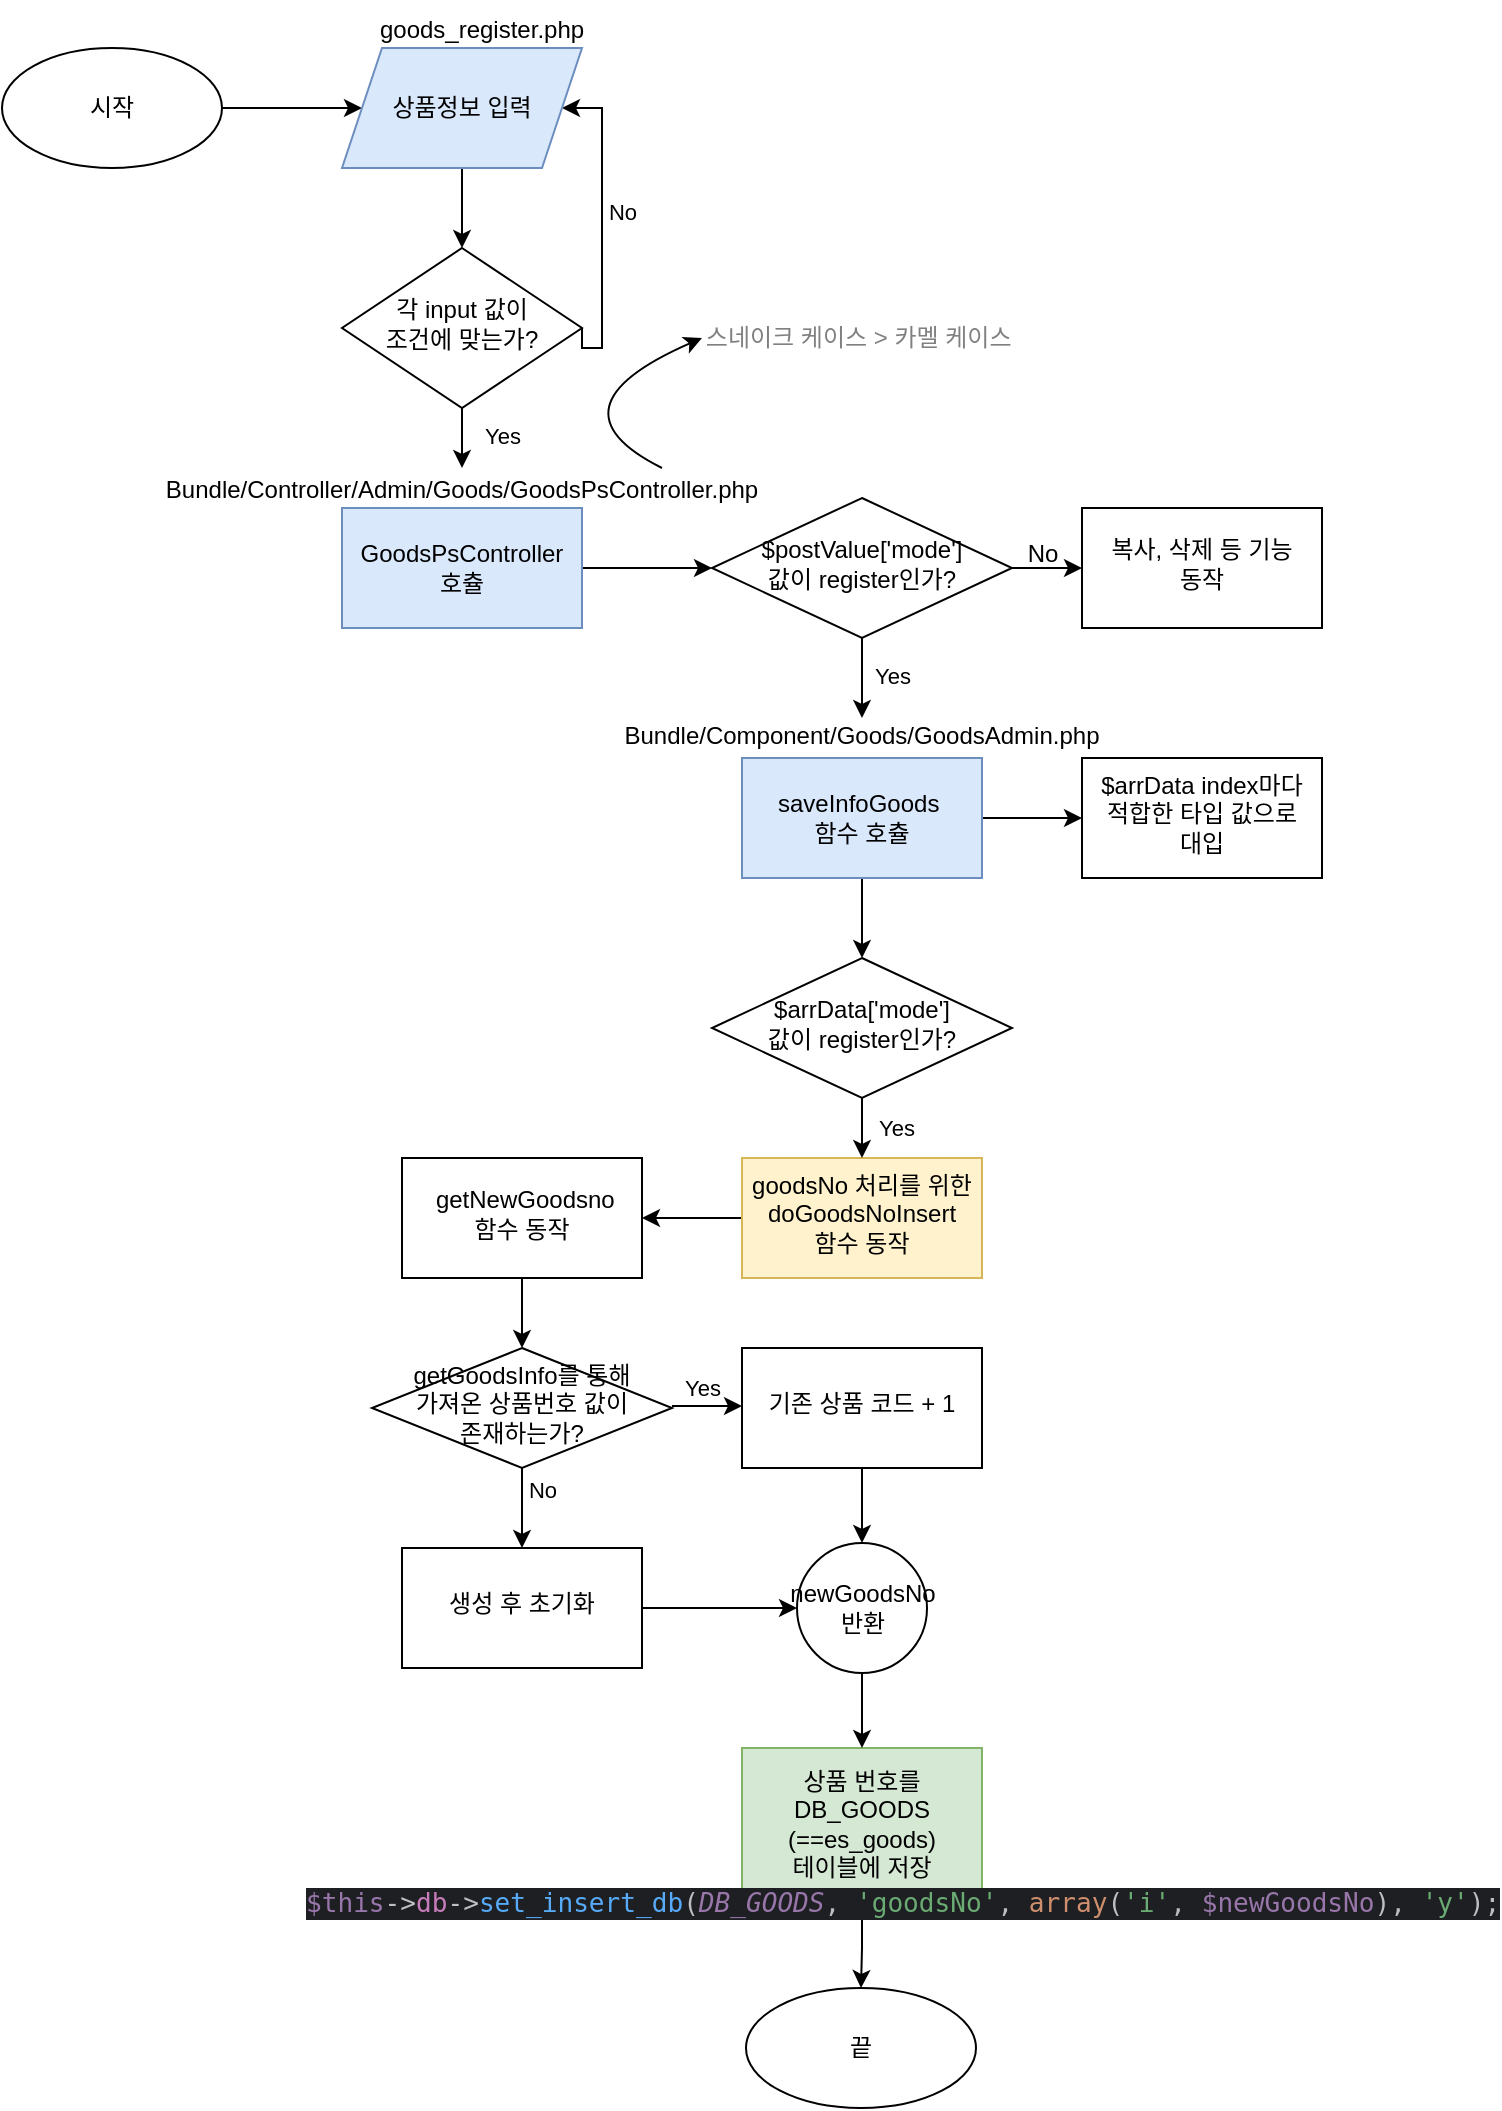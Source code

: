 <mxfile version="21.6.9" type="github">
  <diagram id="C5RBs43oDa-KdzZeNtuy" name="Page-1">
    <mxGraphModel dx="3165" dy="1565" grid="1" gridSize="10" guides="1" tooltips="1" connect="1" arrows="1" fold="1" page="1" pageScale="1" pageWidth="827" pageHeight="1169" math="0" shadow="0">
      <root>
        <mxCell id="WIyWlLk6GJQsqaUBKTNV-0" />
        <mxCell id="WIyWlLk6GJQsqaUBKTNV-1" parent="WIyWlLk6GJQsqaUBKTNV-0" />
        <mxCell id="4txpGATy8WF8CyshaqeH-10" style="edgeStyle=orthogonalEdgeStyle;rounded=0;orthogonalLoop=1;jettySize=auto;html=1;exitX=1;exitY=0.5;exitDx=0;exitDy=0;entryX=1;entryY=0.5;entryDx=0;entryDy=0;" edge="1" parent="WIyWlLk6GJQsqaUBKTNV-1" source="WIyWlLk6GJQsqaUBKTNV-6" target="4txpGATy8WF8CyshaqeH-4">
          <mxGeometry relative="1" as="geometry">
            <Array as="points">
              <mxPoint x="359" y="232" />
              <mxPoint x="359" y="112" />
            </Array>
          </mxGeometry>
        </mxCell>
        <mxCell id="4txpGATy8WF8CyshaqeH-38" value="No" style="edgeLabel;html=1;align=center;verticalAlign=middle;resizable=0;points=[];" vertex="1" connectable="0" parent="4txpGATy8WF8CyshaqeH-10">
          <mxGeometry x="0.107" y="-3" relative="1" as="geometry">
            <mxPoint x="7" as="offset" />
          </mxGeometry>
        </mxCell>
        <mxCell id="4txpGATy8WF8CyshaqeH-16" style="edgeStyle=orthogonalEdgeStyle;rounded=0;orthogonalLoop=1;jettySize=auto;html=1;exitX=0.5;exitY=1;exitDx=0;exitDy=0;" edge="1" parent="WIyWlLk6GJQsqaUBKTNV-1" source="WIyWlLk6GJQsqaUBKTNV-6">
          <mxGeometry relative="1" as="geometry">
            <mxPoint x="289" y="292" as="targetPoint" />
          </mxGeometry>
        </mxCell>
        <mxCell id="4txpGATy8WF8CyshaqeH-37" value="Yes" style="edgeLabel;html=1;align=center;verticalAlign=middle;resizable=0;points=[];" vertex="1" connectable="0" parent="4txpGATy8WF8CyshaqeH-16">
          <mxGeometry x="-0.1" y="-1" relative="1" as="geometry">
            <mxPoint x="21" as="offset" />
          </mxGeometry>
        </mxCell>
        <mxCell id="WIyWlLk6GJQsqaUBKTNV-6" value="각 input 값이 &lt;br&gt;조건에 맞는가?" style="rhombus;whiteSpace=wrap;html=1;shadow=0;fontFamily=Helvetica;fontSize=12;align=center;strokeWidth=1;spacing=6;spacingTop=-4;" parent="WIyWlLk6GJQsqaUBKTNV-1" vertex="1">
          <mxGeometry x="229" y="182" width="120" height="80" as="geometry" />
        </mxCell>
        <mxCell id="4txpGATy8WF8CyshaqeH-0" value="goods_register.php" style="text;html=1;strokeColor=none;fillColor=none;align=center;verticalAlign=middle;whiteSpace=wrap;rounded=0;" vertex="1" parent="WIyWlLk6GJQsqaUBKTNV-1">
          <mxGeometry x="269" y="58" width="60" height="30" as="geometry" />
        </mxCell>
        <mxCell id="4txpGATy8WF8CyshaqeH-8" value="" style="edgeStyle=orthogonalEdgeStyle;rounded=0;orthogonalLoop=1;jettySize=auto;html=1;" edge="1" parent="WIyWlLk6GJQsqaUBKTNV-1" source="4txpGATy8WF8CyshaqeH-2" target="4txpGATy8WF8CyshaqeH-4">
          <mxGeometry relative="1" as="geometry" />
        </mxCell>
        <mxCell id="4txpGATy8WF8CyshaqeH-2" value="시작" style="ellipse;whiteSpace=wrap;html=1;" vertex="1" parent="WIyWlLk6GJQsqaUBKTNV-1">
          <mxGeometry x="59" y="82" width="110" height="60" as="geometry" />
        </mxCell>
        <mxCell id="4txpGATy8WF8CyshaqeH-9" style="edgeStyle=orthogonalEdgeStyle;rounded=0;orthogonalLoop=1;jettySize=auto;html=1;exitX=0.5;exitY=1;exitDx=0;exitDy=0;entryX=0.5;entryY=0;entryDx=0;entryDy=0;" edge="1" parent="WIyWlLk6GJQsqaUBKTNV-1" source="4txpGATy8WF8CyshaqeH-4" target="WIyWlLk6GJQsqaUBKTNV-6">
          <mxGeometry relative="1" as="geometry" />
        </mxCell>
        <mxCell id="4txpGATy8WF8CyshaqeH-4" value="상품정보 입력" style="shape=parallelogram;perimeter=parallelogramPerimeter;whiteSpace=wrap;html=1;fixedSize=1;fillColor=#dae8fc;strokeColor=#6c8ebf;" vertex="1" parent="WIyWlLk6GJQsqaUBKTNV-1">
          <mxGeometry x="229" y="82" width="120" height="60" as="geometry" />
        </mxCell>
        <mxCell id="4txpGATy8WF8CyshaqeH-33" style="edgeStyle=orthogonalEdgeStyle;rounded=0;orthogonalLoop=1;jettySize=auto;html=1;exitX=1;exitY=0.5;exitDx=0;exitDy=0;entryX=0;entryY=0.5;entryDx=0;entryDy=0;" edge="1" parent="WIyWlLk6GJQsqaUBKTNV-1" source="4txpGATy8WF8CyshaqeH-15" target="4txpGATy8WF8CyshaqeH-22">
          <mxGeometry relative="1" as="geometry" />
        </mxCell>
        <mxCell id="4txpGATy8WF8CyshaqeH-15" value="GoodsPsController &lt;br&gt;호츌" style="rounded=0;whiteSpace=wrap;html=1;fillColor=#dae8fc;strokeColor=#6c8ebf;" vertex="1" parent="WIyWlLk6GJQsqaUBKTNV-1">
          <mxGeometry x="229" y="312" width="120" height="60" as="geometry" />
        </mxCell>
        <mxCell id="4txpGATy8WF8CyshaqeH-17" value="Bundle/Controller/Admin/Goods/GoodsPsController.php" style="text;html=1;strokeColor=none;fillColor=none;align=center;verticalAlign=middle;whiteSpace=wrap;rounded=0;" vertex="1" parent="WIyWlLk6GJQsqaUBKTNV-1">
          <mxGeometry x="259" y="288" width="60" height="30" as="geometry" />
        </mxCell>
        <mxCell id="4txpGATy8WF8CyshaqeH-19" value="스네이크 케이스 &amp;gt; 카멜 케이스&amp;nbsp;" style="text;html=1;strokeColor=none;fillColor=none;align=center;verticalAlign=middle;whiteSpace=wrap;rounded=0;fontColor=#808080;" vertex="1" parent="WIyWlLk6GJQsqaUBKTNV-1">
          <mxGeometry x="409" y="212" width="160" height="30" as="geometry" />
        </mxCell>
        <mxCell id="4txpGATy8WF8CyshaqeH-20" value="" style="curved=1;endArrow=classic;html=1;rounded=0;fontColor=#808080;" edge="1" parent="WIyWlLk6GJQsqaUBKTNV-1">
          <mxGeometry width="50" height="50" relative="1" as="geometry">
            <mxPoint x="389" y="292" as="sourcePoint" />
            <mxPoint x="409" y="227" as="targetPoint" />
            <Array as="points">
              <mxPoint x="329" y="262" />
            </Array>
          </mxGeometry>
        </mxCell>
        <mxCell id="4txpGATy8WF8CyshaqeH-26" style="edgeStyle=orthogonalEdgeStyle;rounded=0;orthogonalLoop=1;jettySize=auto;html=1;exitX=0.5;exitY=1;exitDx=0;exitDy=0;" edge="1" parent="WIyWlLk6GJQsqaUBKTNV-1" source="4txpGATy8WF8CyshaqeH-22">
          <mxGeometry relative="1" as="geometry">
            <mxPoint x="489" y="417" as="targetPoint" />
          </mxGeometry>
        </mxCell>
        <mxCell id="4txpGATy8WF8CyshaqeH-36" value="Yes" style="edgeLabel;html=1;align=center;verticalAlign=middle;resizable=0;points=[];" vertex="1" connectable="0" parent="4txpGATy8WF8CyshaqeH-26">
          <mxGeometry x="-0.086" relative="1" as="geometry">
            <mxPoint x="15" as="offset" />
          </mxGeometry>
        </mxCell>
        <mxCell id="4txpGATy8WF8CyshaqeH-28" value="" style="edgeStyle=orthogonalEdgeStyle;rounded=0;orthogonalLoop=1;jettySize=auto;html=1;" edge="1" parent="WIyWlLk6GJQsqaUBKTNV-1" source="4txpGATy8WF8CyshaqeH-22" target="4txpGATy8WF8CyshaqeH-27">
          <mxGeometry relative="1" as="geometry" />
        </mxCell>
        <mxCell id="4txpGATy8WF8CyshaqeH-22" value="$postValue[&#39;mode&#39;] &lt;br&gt;값이 register인가?" style="rhombus;whiteSpace=wrap;html=1;shadow=0;fontFamily=Helvetica;fontSize=12;align=center;strokeWidth=1;spacing=6;spacingTop=-4;" vertex="1" parent="WIyWlLk6GJQsqaUBKTNV-1">
          <mxGeometry x="414" y="307" width="150" height="70" as="geometry" />
        </mxCell>
        <mxCell id="4txpGATy8WF8CyshaqeH-42" value="" style="edgeStyle=orthogonalEdgeStyle;rounded=0;orthogonalLoop=1;jettySize=auto;html=1;" edge="1" parent="WIyWlLk6GJQsqaUBKTNV-1" source="4txpGATy8WF8CyshaqeH-25" target="4txpGATy8WF8CyshaqeH-41">
          <mxGeometry relative="1" as="geometry" />
        </mxCell>
        <mxCell id="4txpGATy8WF8CyshaqeH-47" style="edgeStyle=orthogonalEdgeStyle;rounded=0;orthogonalLoop=1;jettySize=auto;html=1;exitX=0.5;exitY=1;exitDx=0;exitDy=0;" edge="1" parent="WIyWlLk6GJQsqaUBKTNV-1" source="4txpGATy8WF8CyshaqeH-25" target="4txpGATy8WF8CyshaqeH-45">
          <mxGeometry relative="1" as="geometry" />
        </mxCell>
        <mxCell id="4txpGATy8WF8CyshaqeH-25" value="saveInfoGoods&amp;nbsp;&lt;br&gt;함수 호츌" style="rounded=0;whiteSpace=wrap;html=1;fillColor=#dae8fc;strokeColor=#6c8ebf;" vertex="1" parent="WIyWlLk6GJQsqaUBKTNV-1">
          <mxGeometry x="429" y="437" width="120" height="60" as="geometry" />
        </mxCell>
        <mxCell id="4txpGATy8WF8CyshaqeH-27" value="복사, 삭제 등 기능&lt;br&gt;동작" style="whiteSpace=wrap;html=1;shadow=0;strokeWidth=1;spacing=6;spacingTop=-4;" vertex="1" parent="WIyWlLk6GJQsqaUBKTNV-1">
          <mxGeometry x="599" y="312" width="120" height="60" as="geometry" />
        </mxCell>
        <mxCell id="4txpGATy8WF8CyshaqeH-34" value="No" style="text;html=1;align=center;verticalAlign=middle;resizable=0;points=[];autosize=1;strokeColor=none;fillColor=none;" vertex="1" parent="WIyWlLk6GJQsqaUBKTNV-1">
          <mxGeometry x="559" y="320" width="40" height="30" as="geometry" />
        </mxCell>
        <mxCell id="4txpGATy8WF8CyshaqeH-39" value="Bundle/Component/Goods/GoodsAdmin.php" style="text;html=1;strokeColor=none;fillColor=none;align=center;verticalAlign=middle;whiteSpace=wrap;rounded=0;" vertex="1" parent="WIyWlLk6GJQsqaUBKTNV-1">
          <mxGeometry x="459" y="411" width="60" height="30" as="geometry" />
        </mxCell>
        <mxCell id="4txpGATy8WF8CyshaqeH-41" value="$arrData index마다 적합한 타입 값으로&lt;br&gt;대입" style="whiteSpace=wrap;html=1;shadow=0;strokeWidth=1;spacing=6;spacingTop=-4;" vertex="1" parent="WIyWlLk6GJQsqaUBKTNV-1">
          <mxGeometry x="599" y="437" width="120" height="60" as="geometry" />
        </mxCell>
        <mxCell id="4txpGATy8WF8CyshaqeH-55" value="" style="edgeStyle=orthogonalEdgeStyle;rounded=0;orthogonalLoop=1;jettySize=auto;html=1;" edge="1" parent="WIyWlLk6GJQsqaUBKTNV-1" source="4txpGATy8WF8CyshaqeH-44" target="4txpGATy8WF8CyshaqeH-54">
          <mxGeometry relative="1" as="geometry" />
        </mxCell>
        <mxCell id="4txpGATy8WF8CyshaqeH-44" value="goodsNo 처리를 위한&lt;br&gt;doGoodsNoInsert&lt;br&gt;함수 동작" style="whiteSpace=wrap;html=1;shadow=0;strokeWidth=1;spacing=6;spacingTop=-4;fillColor=#fff2cc;strokeColor=#d6b656;" vertex="1" parent="WIyWlLk6GJQsqaUBKTNV-1">
          <mxGeometry x="429" y="637" width="120" height="60" as="geometry" />
        </mxCell>
        <mxCell id="4txpGATy8WF8CyshaqeH-49" style="edgeStyle=orthogonalEdgeStyle;rounded=0;orthogonalLoop=1;jettySize=auto;html=1;exitX=0.5;exitY=1;exitDx=0;exitDy=0;entryX=0.5;entryY=0;entryDx=0;entryDy=0;" edge="1" parent="WIyWlLk6GJQsqaUBKTNV-1" source="4txpGATy8WF8CyshaqeH-45" target="4txpGATy8WF8CyshaqeH-44">
          <mxGeometry relative="1" as="geometry" />
        </mxCell>
        <mxCell id="4txpGATy8WF8CyshaqeH-52" value="Yes" style="edgeLabel;html=1;align=center;verticalAlign=middle;resizable=0;points=[];" vertex="1" connectable="0" parent="4txpGATy8WF8CyshaqeH-49">
          <mxGeometry x="0.067" y="5" relative="1" as="geometry">
            <mxPoint x="12" y="-1" as="offset" />
          </mxGeometry>
        </mxCell>
        <mxCell id="4txpGATy8WF8CyshaqeH-45" value="$arrData[&#39;mode&#39;]&lt;br&gt;값이 register인가?" style="rhombus;whiteSpace=wrap;html=1;shadow=0;fontFamily=Helvetica;fontSize=12;align=center;strokeWidth=1;spacing=6;spacingTop=-4;" vertex="1" parent="WIyWlLk6GJQsqaUBKTNV-1">
          <mxGeometry x="414" y="537" width="150" height="70" as="geometry" />
        </mxCell>
        <mxCell id="4txpGATy8WF8CyshaqeH-57" value="" style="edgeStyle=orthogonalEdgeStyle;rounded=0;orthogonalLoop=1;jettySize=auto;html=1;" edge="1" parent="WIyWlLk6GJQsqaUBKTNV-1" source="4txpGATy8WF8CyshaqeH-54" target="4txpGATy8WF8CyshaqeH-56">
          <mxGeometry relative="1" as="geometry" />
        </mxCell>
        <mxCell id="4txpGATy8WF8CyshaqeH-54" value="&amp;nbsp;getNewGoodsno&lt;br&gt;함수 동작" style="whiteSpace=wrap;html=1;shadow=0;strokeWidth=1;spacing=6;spacingTop=-4;" vertex="1" parent="WIyWlLk6GJQsqaUBKTNV-1">
          <mxGeometry x="259" y="637" width="120" height="60" as="geometry" />
        </mxCell>
        <mxCell id="4txpGATy8WF8CyshaqeH-59" value="Yes&lt;br&gt;" style="edgeStyle=orthogonalEdgeStyle;rounded=0;orthogonalLoop=1;jettySize=auto;html=1;" edge="1" parent="WIyWlLk6GJQsqaUBKTNV-1">
          <mxGeometry x="-0.143" y="9" relative="1" as="geometry">
            <mxPoint x="394" y="761" as="sourcePoint" />
            <mxPoint x="429" y="761" as="targetPoint" />
            <mxPoint as="offset" />
          </mxGeometry>
        </mxCell>
        <mxCell id="4txpGATy8WF8CyshaqeH-61" value="" style="edgeStyle=orthogonalEdgeStyle;rounded=0;orthogonalLoop=1;jettySize=auto;html=1;" edge="1" parent="WIyWlLk6GJQsqaUBKTNV-1" source="4txpGATy8WF8CyshaqeH-56" target="4txpGATy8WF8CyshaqeH-60">
          <mxGeometry relative="1" as="geometry" />
        </mxCell>
        <mxCell id="4txpGATy8WF8CyshaqeH-62" value="No" style="edgeLabel;html=1;align=center;verticalAlign=middle;resizable=0;points=[];" vertex="1" connectable="0" parent="4txpGATy8WF8CyshaqeH-61">
          <mxGeometry x="-0.638" y="-2" relative="1" as="geometry">
            <mxPoint x="12" y="4" as="offset" />
          </mxGeometry>
        </mxCell>
        <mxCell id="4txpGATy8WF8CyshaqeH-56" value="getGoodsInfo를 통해&lt;br&gt;가져온 상품번호 값이&lt;br&gt;존재하는가?" style="rhombus;whiteSpace=wrap;html=1;shadow=0;fontFamily=Helvetica;fontSize=12;align=center;strokeWidth=1;spacing=6;spacingTop=-4;" vertex="1" parent="WIyWlLk6GJQsqaUBKTNV-1">
          <mxGeometry x="244" y="732" width="150" height="60" as="geometry" />
        </mxCell>
        <mxCell id="4txpGATy8WF8CyshaqeH-70" value="" style="edgeStyle=orthogonalEdgeStyle;rounded=0;orthogonalLoop=1;jettySize=auto;html=1;" edge="1" parent="WIyWlLk6GJQsqaUBKTNV-1" source="4txpGATy8WF8CyshaqeH-58" target="4txpGATy8WF8CyshaqeH-67">
          <mxGeometry relative="1" as="geometry" />
        </mxCell>
        <mxCell id="4txpGATy8WF8CyshaqeH-58" value="기존 상품 코드 + 1" style="whiteSpace=wrap;html=1;shadow=0;strokeWidth=1;spacing=6;spacingTop=-4;" vertex="1" parent="WIyWlLk6GJQsqaUBKTNV-1">
          <mxGeometry x="429" y="732" width="120" height="60" as="geometry" />
        </mxCell>
        <mxCell id="4txpGATy8WF8CyshaqeH-69" value="" style="edgeStyle=orthogonalEdgeStyle;rounded=0;orthogonalLoop=1;jettySize=auto;html=1;" edge="1" parent="WIyWlLk6GJQsqaUBKTNV-1" source="4txpGATy8WF8CyshaqeH-60" target="4txpGATy8WF8CyshaqeH-67">
          <mxGeometry relative="1" as="geometry" />
        </mxCell>
        <mxCell id="4txpGATy8WF8CyshaqeH-60" value="생성 후 초기화" style="whiteSpace=wrap;html=1;shadow=0;strokeWidth=1;spacing=6;spacingTop=-4;" vertex="1" parent="WIyWlLk6GJQsqaUBKTNV-1">
          <mxGeometry x="259" y="832" width="120" height="60" as="geometry" />
        </mxCell>
        <mxCell id="4txpGATy8WF8CyshaqeH-75" value="" style="edgeStyle=orthogonalEdgeStyle;rounded=0;orthogonalLoop=1;jettySize=auto;html=1;" edge="1" parent="WIyWlLk6GJQsqaUBKTNV-1" source="4txpGATy8WF8CyshaqeH-63" target="4txpGATy8WF8CyshaqeH-74">
          <mxGeometry relative="1" as="geometry" />
        </mxCell>
        <mxCell id="4txpGATy8WF8CyshaqeH-63" value="상품 번호를&lt;br&gt;DB_GOODS&lt;br&gt;(==es_goods) &lt;br&gt;테이블에 저장" style="whiteSpace=wrap;html=1;shadow=0;strokeWidth=1;spacing=6;spacingTop=-4;fillColor=#d5e8d4;strokeColor=#82b366;" vertex="1" parent="WIyWlLk6GJQsqaUBKTNV-1">
          <mxGeometry x="429" y="932" width="120" height="80" as="geometry" />
        </mxCell>
        <mxCell id="4txpGATy8WF8CyshaqeH-71" value="" style="edgeStyle=orthogonalEdgeStyle;rounded=0;orthogonalLoop=1;jettySize=auto;html=1;" edge="1" parent="WIyWlLk6GJQsqaUBKTNV-1" source="4txpGATy8WF8CyshaqeH-67" target="4txpGATy8WF8CyshaqeH-63">
          <mxGeometry relative="1" as="geometry" />
        </mxCell>
        <mxCell id="4txpGATy8WF8CyshaqeH-67" value="newGoodsNo&lt;br&gt;반환" style="ellipse;whiteSpace=wrap;html=1;aspect=fixed;" vertex="1" parent="WIyWlLk6GJQsqaUBKTNV-1">
          <mxGeometry x="456.5" y="829.5" width="65" height="65" as="geometry" />
        </mxCell>
        <mxCell id="4txpGATy8WF8CyshaqeH-73" value="&lt;div style=&quot;background-color:#1e1f22;color:#bcbec4&quot;&gt;&lt;pre style=&quot;font-family:&#39;JetBrains Mono&#39;,monospace;font-size:9.8pt;&quot;&gt;&lt;span style=&quot;color:#9876aa;&quot;&gt;$this&lt;/span&gt;-&amp;gt;&lt;span style=&quot;color:#c77dbb;&quot;&gt;db&lt;/span&gt;-&amp;gt;&lt;span style=&quot;color:#57aaf7;&quot;&gt;set_insert_db&lt;/span&gt;(&lt;span style=&quot;color:#9876aa;font-style:italic;&quot;&gt;DB_GOODS&lt;/span&gt;, &lt;span style=&quot;color:#6aab73;&quot;&gt;&#39;goodsNo&#39;&lt;/span&gt;, &lt;span style=&quot;color:#cf8e6d;&quot;&gt;array&lt;/span&gt;(&lt;span style=&quot;color:#6aab73;&quot;&gt;&#39;i&#39;&lt;/span&gt;, &lt;span style=&quot;color:#9876aa;&quot;&gt;$newGoodsNo&lt;/span&gt;), &lt;span style=&quot;color:#6aab73;&quot;&gt;&#39;y&#39;&lt;/span&gt;);&lt;/pre&gt;&lt;/div&gt;" style="text;whiteSpace=wrap;html=1;" vertex="1" parent="WIyWlLk6GJQsqaUBKTNV-1">
          <mxGeometry x="209" y="982" width="560" height="70" as="geometry" />
        </mxCell>
        <mxCell id="4txpGATy8WF8CyshaqeH-74" value="끝" style="ellipse;whiteSpace=wrap;html=1;" vertex="1" parent="WIyWlLk6GJQsqaUBKTNV-1">
          <mxGeometry x="431" y="1052" width="115" height="60" as="geometry" />
        </mxCell>
      </root>
    </mxGraphModel>
  </diagram>
</mxfile>
